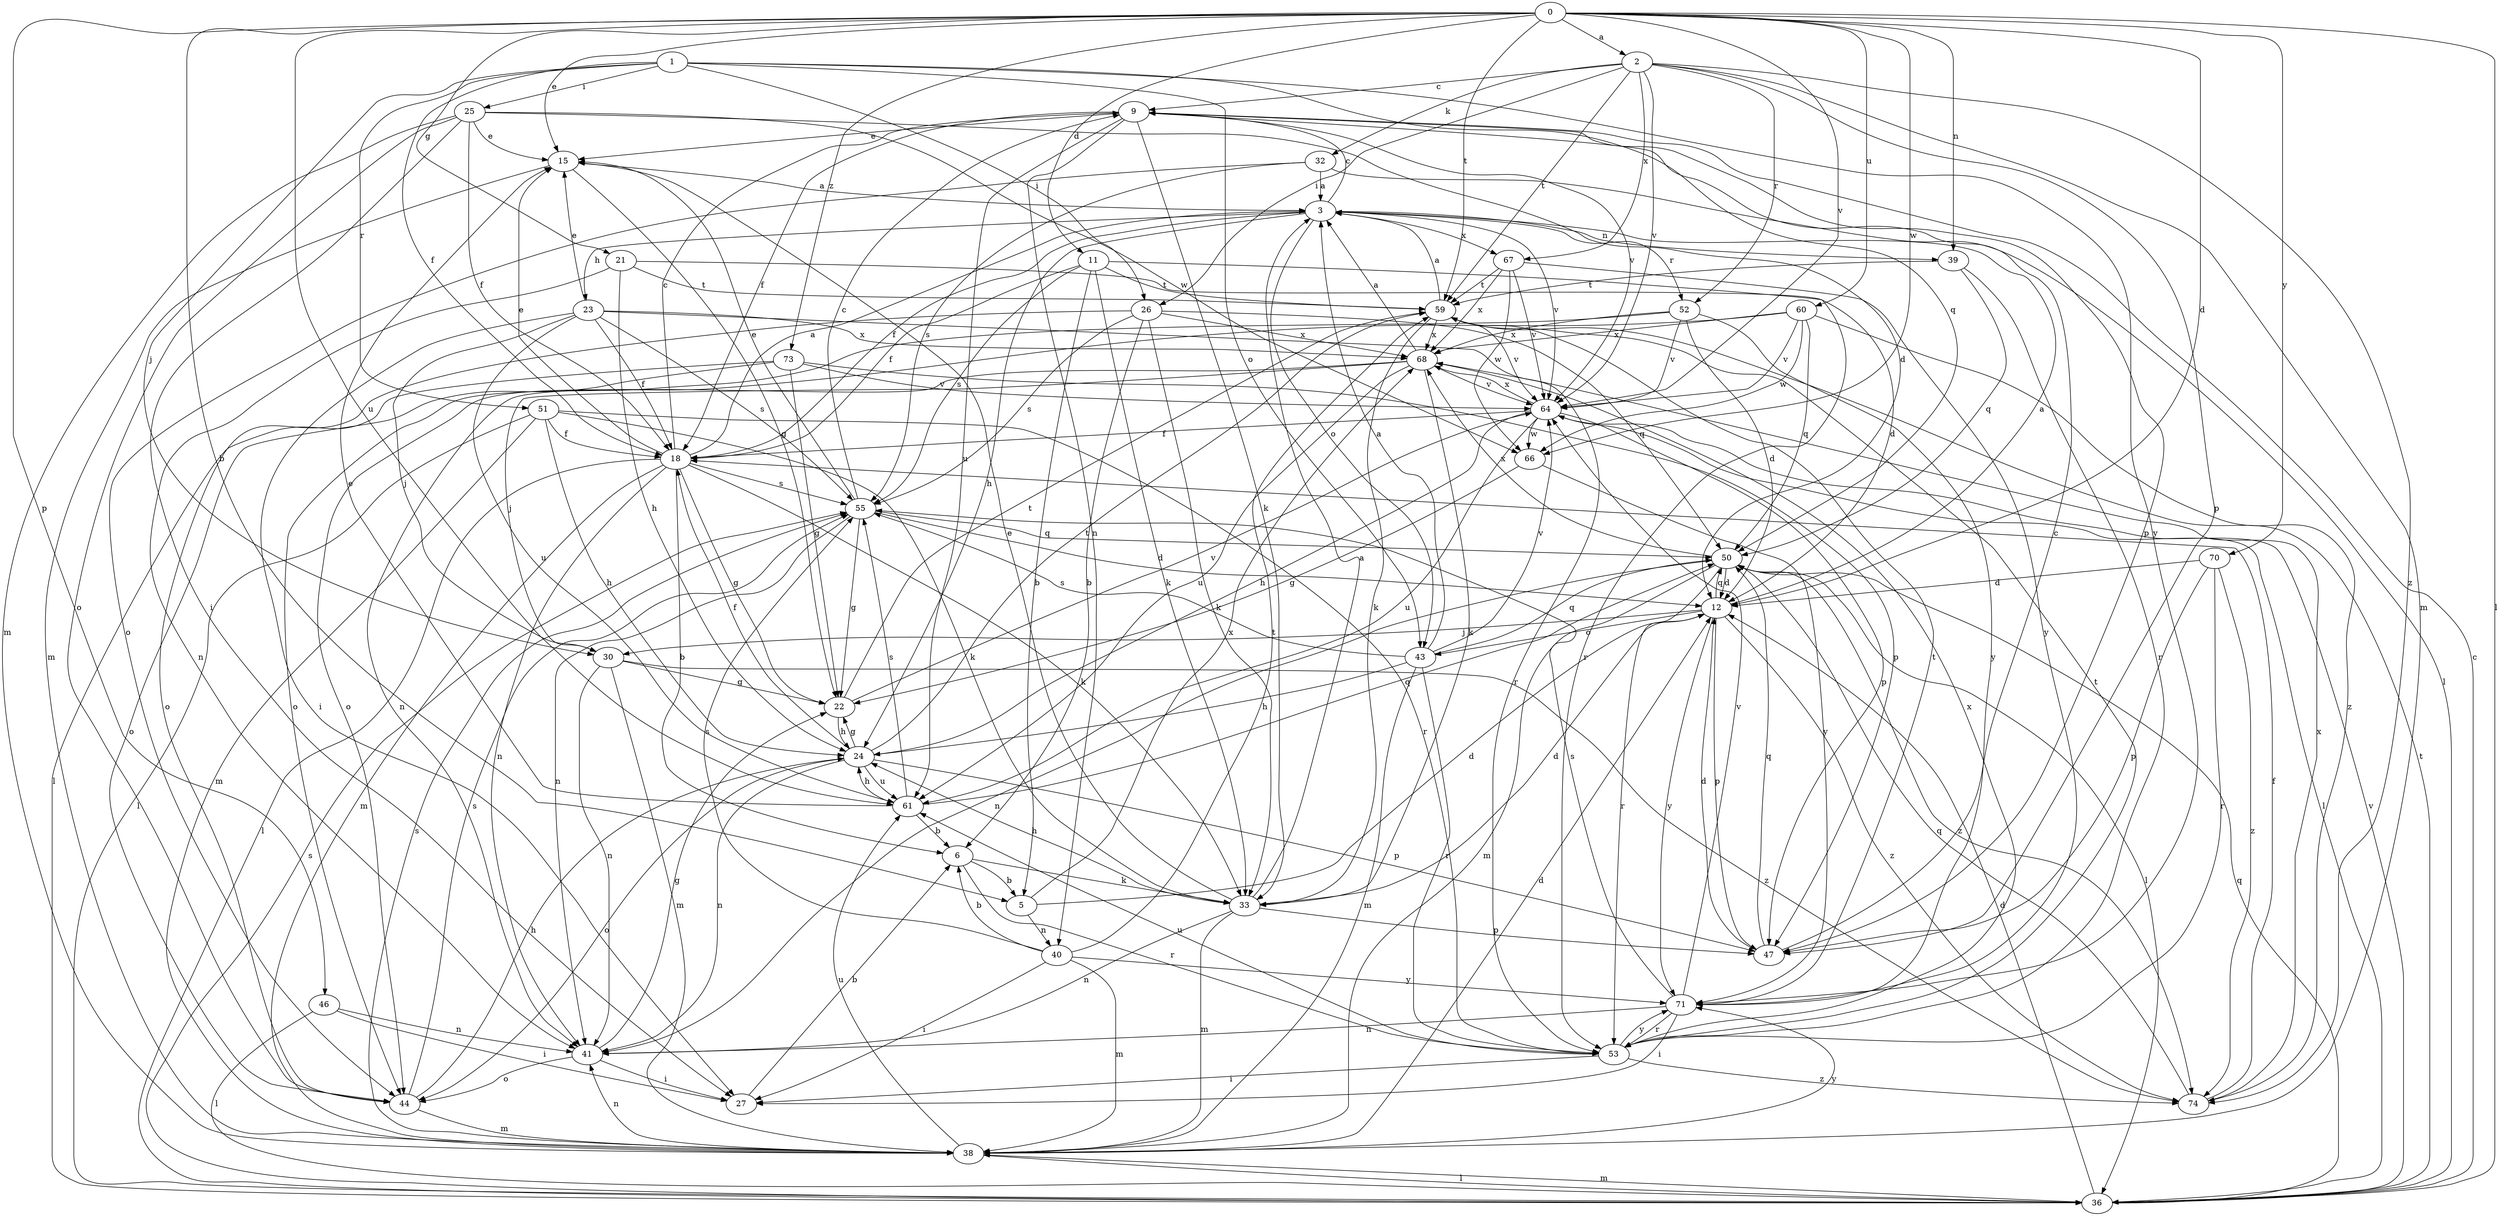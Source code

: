 strict digraph  {
0;
1;
2;
3;
5;
6;
9;
11;
12;
15;
18;
21;
22;
23;
24;
25;
26;
27;
30;
32;
33;
36;
38;
39;
40;
41;
43;
44;
46;
47;
50;
51;
52;
53;
55;
59;
60;
61;
64;
66;
67;
68;
70;
71;
73;
74;
0 -> 2  [label=a];
0 -> 5  [label=b];
0 -> 11  [label=d];
0 -> 12  [label=d];
0 -> 15  [label=e];
0 -> 21  [label=g];
0 -> 36  [label=l];
0 -> 39  [label=n];
0 -> 46  [label=p];
0 -> 59  [label=t];
0 -> 60  [label=u];
0 -> 61  [label=u];
0 -> 64  [label=v];
0 -> 66  [label=w];
0 -> 70  [label=y];
0 -> 73  [label=z];
1 -> 18  [label=f];
1 -> 25  [label=i];
1 -> 26  [label=i];
1 -> 30  [label=j];
1 -> 43  [label=o];
1 -> 50  [label=q];
1 -> 51  [label=r];
1 -> 71  [label=y];
2 -> 9  [label=c];
2 -> 26  [label=i];
2 -> 32  [label=k];
2 -> 38  [label=m];
2 -> 47  [label=p];
2 -> 52  [label=r];
2 -> 59  [label=t];
2 -> 64  [label=v];
2 -> 67  [label=x];
2 -> 74  [label=z];
3 -> 9  [label=c];
3 -> 18  [label=f];
3 -> 23  [label=h];
3 -> 24  [label=h];
3 -> 39  [label=n];
3 -> 43  [label=o];
3 -> 52  [label=r];
3 -> 64  [label=v];
3 -> 67  [label=x];
5 -> 12  [label=d];
5 -> 40  [label=n];
5 -> 68  [label=x];
6 -> 5  [label=b];
6 -> 33  [label=k];
6 -> 53  [label=r];
9 -> 15  [label=e];
9 -> 18  [label=f];
9 -> 33  [label=k];
9 -> 40  [label=n];
9 -> 47  [label=p];
9 -> 61  [label=u];
9 -> 64  [label=v];
11 -> 5  [label=b];
11 -> 18  [label=f];
11 -> 33  [label=k];
11 -> 53  [label=r];
11 -> 55  [label=s];
11 -> 59  [label=t];
12 -> 3  [label=a];
12 -> 30  [label=j];
12 -> 43  [label=o];
12 -> 47  [label=p];
12 -> 50  [label=q];
12 -> 71  [label=y];
12 -> 74  [label=z];
15 -> 3  [label=a];
15 -> 22  [label=g];
15 -> 38  [label=m];
18 -> 3  [label=a];
18 -> 6  [label=b];
18 -> 9  [label=c];
18 -> 15  [label=e];
18 -> 22  [label=g];
18 -> 33  [label=k];
18 -> 36  [label=l];
18 -> 38  [label=m];
18 -> 41  [label=n];
18 -> 55  [label=s];
21 -> 12  [label=d];
21 -> 24  [label=h];
21 -> 41  [label=n];
21 -> 59  [label=t];
22 -> 24  [label=h];
22 -> 59  [label=t];
22 -> 64  [label=v];
23 -> 15  [label=e];
23 -> 18  [label=f];
23 -> 27  [label=i];
23 -> 30  [label=j];
23 -> 53  [label=r];
23 -> 55  [label=s];
23 -> 61  [label=u];
23 -> 68  [label=x];
24 -> 18  [label=f];
24 -> 22  [label=g];
24 -> 41  [label=n];
24 -> 44  [label=o];
24 -> 47  [label=p];
24 -> 59  [label=t];
24 -> 61  [label=u];
25 -> 12  [label=d];
25 -> 15  [label=e];
25 -> 18  [label=f];
25 -> 27  [label=i];
25 -> 38  [label=m];
25 -> 44  [label=o];
25 -> 66  [label=w];
26 -> 6  [label=b];
26 -> 33  [label=k];
26 -> 44  [label=o];
26 -> 50  [label=q];
26 -> 55  [label=s];
26 -> 68  [label=x];
27 -> 6  [label=b];
30 -> 22  [label=g];
30 -> 38  [label=m];
30 -> 41  [label=n];
30 -> 74  [label=z];
32 -> 3  [label=a];
32 -> 36  [label=l];
32 -> 44  [label=o];
32 -> 55  [label=s];
33 -> 3  [label=a];
33 -> 12  [label=d];
33 -> 15  [label=e];
33 -> 24  [label=h];
33 -> 38  [label=m];
33 -> 41  [label=n];
33 -> 47  [label=p];
36 -> 9  [label=c];
36 -> 12  [label=d];
36 -> 38  [label=m];
36 -> 50  [label=q];
36 -> 55  [label=s];
36 -> 59  [label=t];
36 -> 64  [label=v];
38 -> 12  [label=d];
38 -> 36  [label=l];
38 -> 41  [label=n];
38 -> 55  [label=s];
38 -> 61  [label=u];
38 -> 71  [label=y];
39 -> 50  [label=q];
39 -> 53  [label=r];
39 -> 59  [label=t];
40 -> 6  [label=b];
40 -> 27  [label=i];
40 -> 38  [label=m];
40 -> 55  [label=s];
40 -> 59  [label=t];
40 -> 71  [label=y];
41 -> 22  [label=g];
41 -> 27  [label=i];
41 -> 44  [label=o];
43 -> 3  [label=a];
43 -> 24  [label=h];
43 -> 38  [label=m];
43 -> 50  [label=q];
43 -> 53  [label=r];
43 -> 55  [label=s];
43 -> 64  [label=v];
44 -> 24  [label=h];
44 -> 38  [label=m];
44 -> 55  [label=s];
46 -> 27  [label=i];
46 -> 36  [label=l];
46 -> 41  [label=n];
47 -> 9  [label=c];
47 -> 12  [label=d];
47 -> 50  [label=q];
50 -> 12  [label=d];
50 -> 36  [label=l];
50 -> 38  [label=m];
50 -> 41  [label=n];
50 -> 53  [label=r];
50 -> 68  [label=x];
50 -> 74  [label=z];
51 -> 18  [label=f];
51 -> 24  [label=h];
51 -> 33  [label=k];
51 -> 36  [label=l];
51 -> 38  [label=m];
51 -> 53  [label=r];
52 -> 12  [label=d];
52 -> 44  [label=o];
52 -> 64  [label=v];
52 -> 68  [label=x];
52 -> 71  [label=y];
53 -> 27  [label=i];
53 -> 59  [label=t];
53 -> 61  [label=u];
53 -> 68  [label=x];
53 -> 71  [label=y];
53 -> 74  [label=z];
55 -> 9  [label=c];
55 -> 12  [label=d];
55 -> 15  [label=e];
55 -> 22  [label=g];
55 -> 41  [label=n];
55 -> 50  [label=q];
59 -> 3  [label=a];
59 -> 33  [label=k];
59 -> 64  [label=v];
59 -> 68  [label=x];
60 -> 44  [label=o];
60 -> 50  [label=q];
60 -> 64  [label=v];
60 -> 66  [label=w];
60 -> 68  [label=x];
60 -> 74  [label=z];
61 -> 6  [label=b];
61 -> 15  [label=e];
61 -> 24  [label=h];
61 -> 50  [label=q];
61 -> 55  [label=s];
64 -> 18  [label=f];
64 -> 24  [label=h];
64 -> 36  [label=l];
64 -> 47  [label=p];
64 -> 61  [label=u];
64 -> 66  [label=w];
64 -> 68  [label=x];
66 -> 22  [label=g];
66 -> 71  [label=y];
67 -> 59  [label=t];
67 -> 64  [label=v];
67 -> 66  [label=w];
67 -> 68  [label=x];
67 -> 71  [label=y];
68 -> 3  [label=a];
68 -> 30  [label=j];
68 -> 33  [label=k];
68 -> 41  [label=n];
68 -> 61  [label=u];
68 -> 64  [label=v];
70 -> 12  [label=d];
70 -> 47  [label=p];
70 -> 53  [label=r];
70 -> 74  [label=z];
71 -> 27  [label=i];
71 -> 41  [label=n];
71 -> 53  [label=r];
71 -> 55  [label=s];
71 -> 59  [label=t];
71 -> 64  [label=v];
73 -> 22  [label=g];
73 -> 36  [label=l];
73 -> 44  [label=o];
73 -> 47  [label=p];
73 -> 64  [label=v];
74 -> 18  [label=f];
74 -> 50  [label=q];
74 -> 68  [label=x];
}

